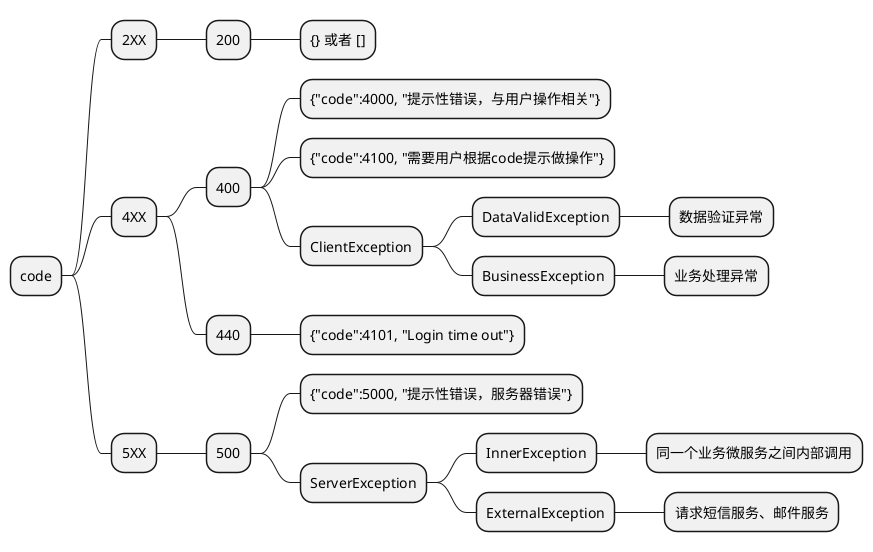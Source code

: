 @startmindmap
* code
** 2XX
*** 200
**** {} 或者 []
** 4XX
*** 400
**** {"code":4000, "提示性错误，与用户操作相关"}
**** {"code":4100, "需要用户根据code提示做操作"}
**** ClientException
***** DataValidException
****** 数据验证异常
***** BusinessException
****** 业务处理异常
*** 440
**** {"code":4101, "Login time out"}
** 5XX
*** 500
**** {"code":5000, "提示性错误，服务器错误"}
**** ServerException
***** InnerException
****** 同一个业务微服务之间内部调用
***** ExternalException
****** 请求短信服务、邮件服务
@endmindmap
